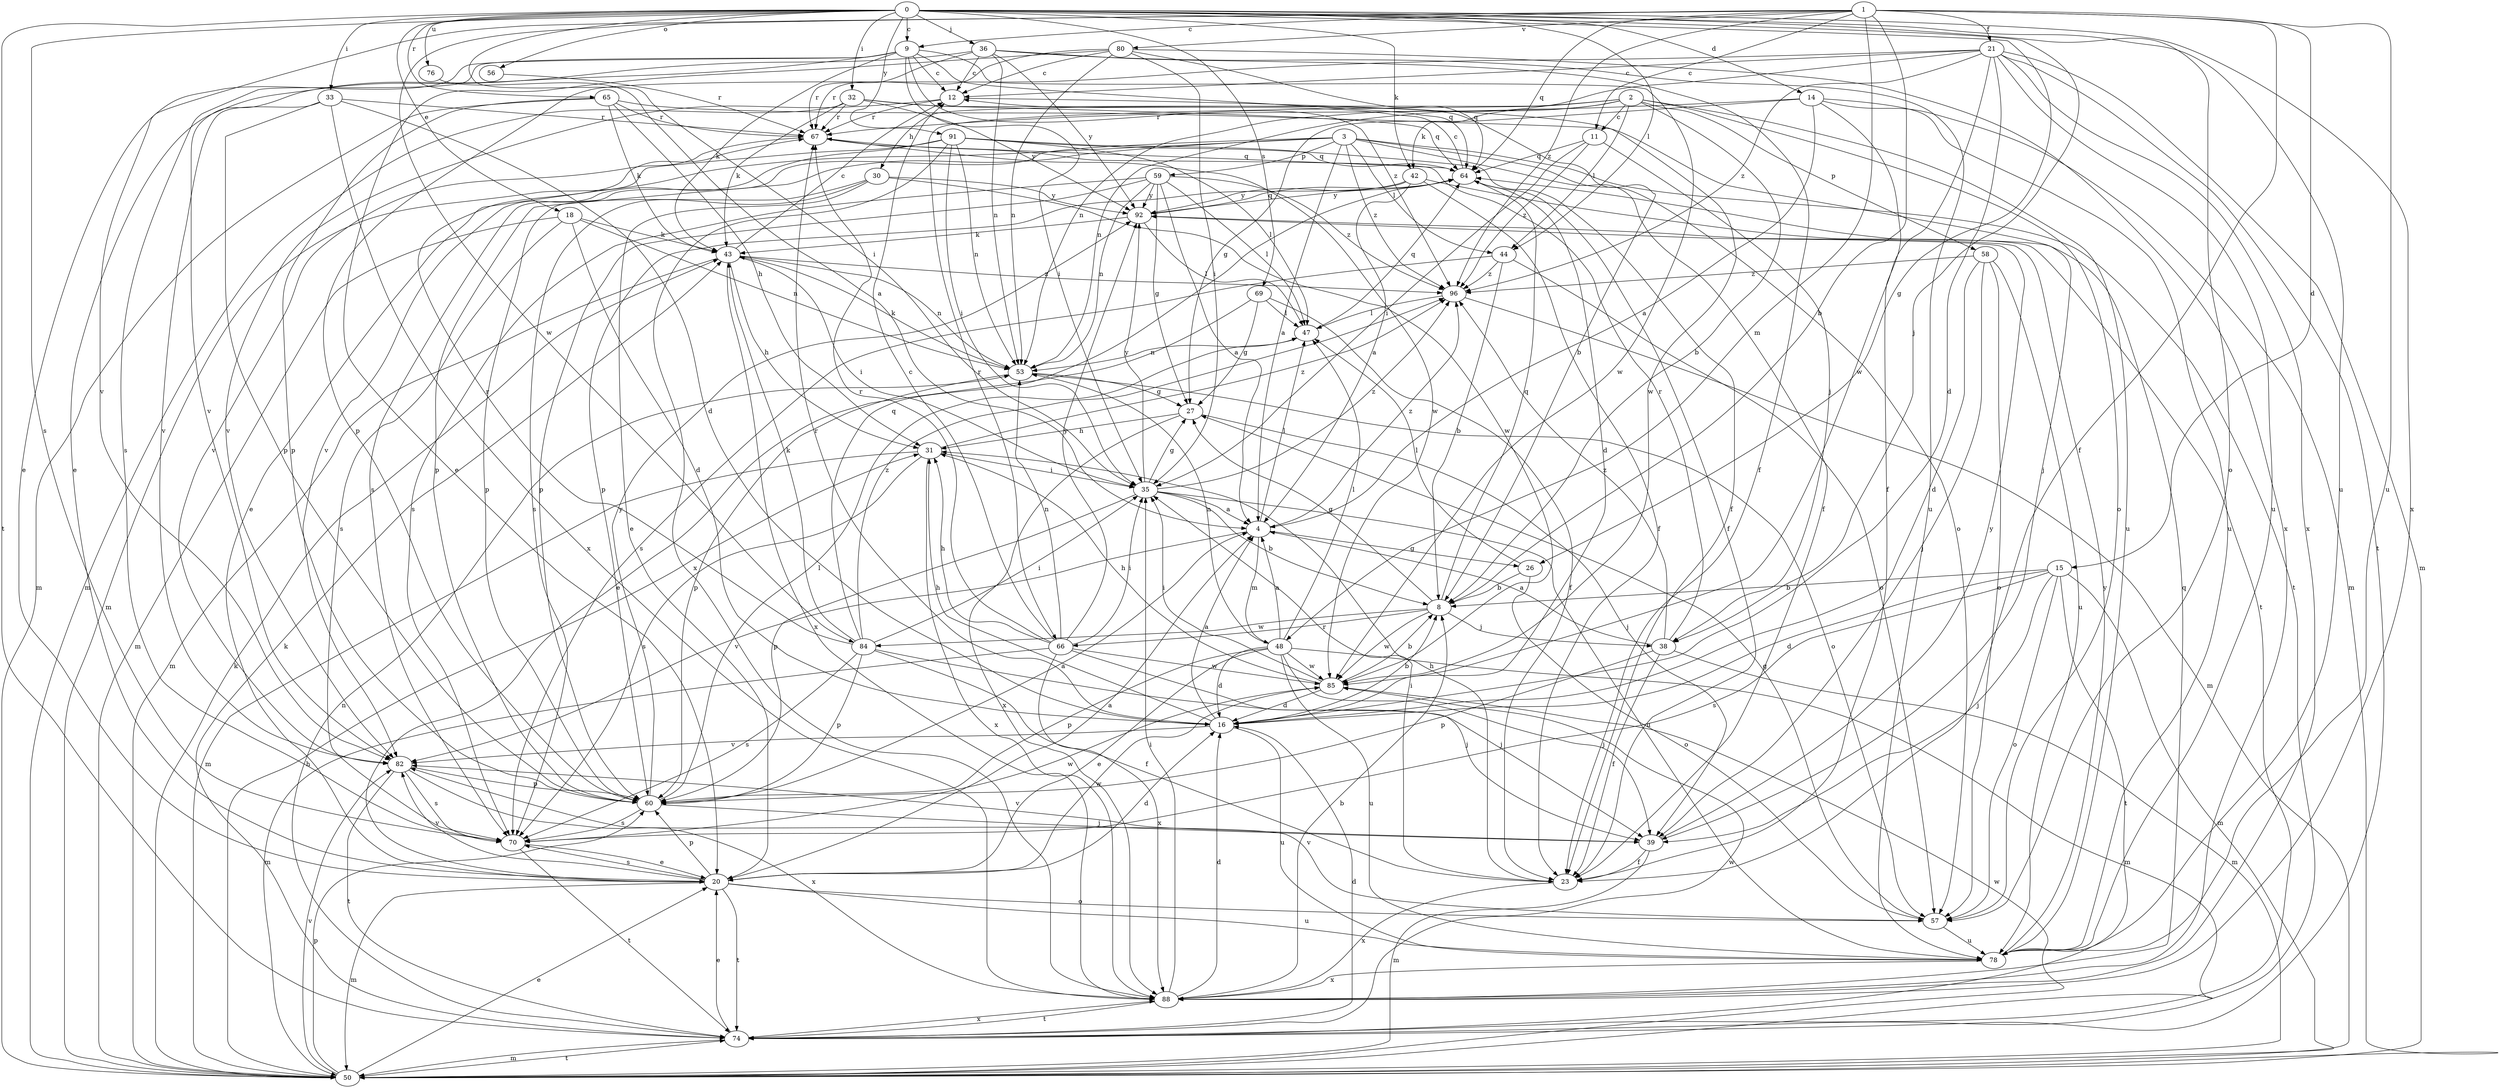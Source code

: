 strict digraph  {
0;
1;
2;
3;
4;
8;
9;
11;
12;
14;
15;
16;
18;
20;
21;
23;
26;
27;
30;
31;
32;
33;
35;
36;
38;
39;
42;
43;
44;
47;
48;
50;
53;
56;
57;
58;
59;
60;
64;
65;
66;
67;
69;
70;
74;
76;
78;
80;
82;
84;
85;
88;
91;
92;
96;
0 -> 9  [label=c];
0 -> 14  [label=d];
0 -> 18  [label=e];
0 -> 26  [label=g];
0 -> 32  [label=i];
0 -> 33  [label=i];
0 -> 35  [label=i];
0 -> 36  [label=j];
0 -> 38  [label=j];
0 -> 42  [label=k];
0 -> 44  [label=l];
0 -> 56  [label=o];
0 -> 57  [label=o];
0 -> 65  [label=r];
0 -> 69  [label=s];
0 -> 70  [label=s];
0 -> 74  [label=t];
0 -> 76  [label=u];
0 -> 78  [label=u];
0 -> 88  [label=x];
0 -> 91  [label=y];
1 -> 8  [label=b];
1 -> 9  [label=c];
1 -> 11  [label=c];
1 -> 15  [label=d];
1 -> 21  [label=f];
1 -> 23  [label=f];
1 -> 48  [label=m];
1 -> 64  [label=q];
1 -> 78  [label=u];
1 -> 80  [label=v];
1 -> 82  [label=v];
1 -> 84  [label=w];
1 -> 96  [label=z];
2 -> 8  [label=b];
2 -> 11  [label=c];
2 -> 30  [label=h];
2 -> 42  [label=k];
2 -> 44  [label=l];
2 -> 53  [label=n];
2 -> 57  [label=o];
2 -> 58  [label=p];
2 -> 66  [label=r];
2 -> 78  [label=u];
3 -> 4  [label=a];
3 -> 20  [label=e];
3 -> 23  [label=f];
3 -> 44  [label=l];
3 -> 57  [label=o];
3 -> 59  [label=p];
3 -> 60  [label=p];
3 -> 70  [label=s];
3 -> 74  [label=t];
3 -> 96  [label=z];
4 -> 26  [label=g];
4 -> 47  [label=l];
4 -> 48  [label=m];
4 -> 82  [label=v];
4 -> 96  [label=z];
8 -> 27  [label=g];
8 -> 38  [label=j];
8 -> 64  [label=q];
8 -> 66  [label=r];
8 -> 84  [label=w];
8 -> 85  [label=w];
9 -> 12  [label=c];
9 -> 20  [label=e];
9 -> 35  [label=i];
9 -> 43  [label=k];
9 -> 64  [label=q];
9 -> 70  [label=s];
9 -> 82  [label=v];
9 -> 85  [label=w];
9 -> 96  [label=z];
11 -> 35  [label=i];
11 -> 38  [label=j];
11 -> 64  [label=q];
11 -> 96  [label=z];
12 -> 67  [label=r];
12 -> 82  [label=v];
12 -> 85  [label=w];
14 -> 4  [label=a];
14 -> 23  [label=f];
14 -> 27  [label=g];
14 -> 50  [label=m];
14 -> 67  [label=r];
14 -> 78  [label=u];
15 -> 8  [label=b];
15 -> 16  [label=d];
15 -> 39  [label=j];
15 -> 50  [label=m];
15 -> 57  [label=o];
15 -> 70  [label=s];
15 -> 74  [label=t];
16 -> 4  [label=a];
16 -> 8  [label=b];
16 -> 31  [label=h];
16 -> 67  [label=r];
16 -> 78  [label=u];
16 -> 82  [label=v];
18 -> 16  [label=d];
18 -> 43  [label=k];
18 -> 50  [label=m];
18 -> 53  [label=n];
18 -> 70  [label=s];
20 -> 4  [label=a];
20 -> 16  [label=d];
20 -> 50  [label=m];
20 -> 57  [label=o];
20 -> 60  [label=p];
20 -> 70  [label=s];
20 -> 74  [label=t];
20 -> 78  [label=u];
20 -> 82  [label=v];
20 -> 85  [label=w];
21 -> 12  [label=c];
21 -> 16  [label=d];
21 -> 50  [label=m];
21 -> 53  [label=n];
21 -> 60  [label=p];
21 -> 74  [label=t];
21 -> 78  [label=u];
21 -> 85  [label=w];
21 -> 88  [label=x];
21 -> 96  [label=z];
23 -> 31  [label=h];
23 -> 35  [label=i];
23 -> 88  [label=x];
26 -> 8  [label=b];
26 -> 47  [label=l];
26 -> 57  [label=o];
27 -> 31  [label=h];
27 -> 39  [label=j];
27 -> 88  [label=x];
30 -> 20  [label=e];
30 -> 60  [label=p];
30 -> 70  [label=s];
30 -> 85  [label=w];
30 -> 92  [label=y];
31 -> 35  [label=i];
31 -> 50  [label=m];
31 -> 70  [label=s];
31 -> 88  [label=x];
31 -> 96  [label=z];
32 -> 8  [label=b];
32 -> 43  [label=k];
32 -> 50  [label=m];
32 -> 64  [label=q];
32 -> 67  [label=r];
32 -> 92  [label=y];
33 -> 16  [label=d];
33 -> 60  [label=p];
33 -> 67  [label=r];
33 -> 82  [label=v];
33 -> 88  [label=x];
35 -> 4  [label=a];
35 -> 8  [label=b];
35 -> 27  [label=g];
35 -> 60  [label=p];
35 -> 78  [label=u];
35 -> 92  [label=y];
35 -> 96  [label=z];
36 -> 12  [label=c];
36 -> 20  [label=e];
36 -> 23  [label=f];
36 -> 53  [label=n];
36 -> 67  [label=r];
36 -> 78  [label=u];
36 -> 92  [label=y];
38 -> 4  [label=a];
38 -> 23  [label=f];
38 -> 50  [label=m];
38 -> 60  [label=p];
38 -> 67  [label=r];
38 -> 96  [label=z];
39 -> 23  [label=f];
39 -> 50  [label=m];
39 -> 82  [label=v];
39 -> 92  [label=y];
42 -> 4  [label=a];
42 -> 23  [label=f];
42 -> 60  [label=p];
42 -> 74  [label=t];
42 -> 92  [label=y];
43 -> 12  [label=c];
43 -> 31  [label=h];
43 -> 35  [label=i];
43 -> 50  [label=m];
43 -> 53  [label=n];
43 -> 88  [label=x];
43 -> 96  [label=z];
44 -> 8  [label=b];
44 -> 57  [label=o];
44 -> 70  [label=s];
44 -> 96  [label=z];
47 -> 53  [label=n];
47 -> 64  [label=q];
48 -> 4  [label=a];
48 -> 16  [label=d];
48 -> 20  [label=e];
48 -> 39  [label=j];
48 -> 47  [label=l];
48 -> 50  [label=m];
48 -> 53  [label=n];
48 -> 60  [label=p];
48 -> 78  [label=u];
48 -> 85  [label=w];
50 -> 20  [label=e];
50 -> 31  [label=h];
50 -> 43  [label=k];
50 -> 60  [label=p];
50 -> 74  [label=t];
50 -> 82  [label=v];
50 -> 85  [label=w];
53 -> 27  [label=g];
53 -> 43  [label=k];
53 -> 57  [label=o];
53 -> 60  [label=p];
56 -> 67  [label=r];
57 -> 27  [label=g];
57 -> 78  [label=u];
57 -> 82  [label=v];
58 -> 16  [label=d];
58 -> 39  [label=j];
58 -> 57  [label=o];
58 -> 78  [label=u];
58 -> 96  [label=z];
59 -> 4  [label=a];
59 -> 27  [label=g];
59 -> 47  [label=l];
59 -> 53  [label=n];
59 -> 60  [label=p];
59 -> 70  [label=s];
59 -> 92  [label=y];
59 -> 96  [label=z];
60 -> 4  [label=a];
60 -> 39  [label=j];
60 -> 47  [label=l];
60 -> 70  [label=s];
60 -> 92  [label=y];
64 -> 12  [label=c];
64 -> 16  [label=d];
64 -> 23  [label=f];
64 -> 92  [label=y];
65 -> 31  [label=h];
65 -> 39  [label=j];
65 -> 43  [label=k];
65 -> 50  [label=m];
65 -> 60  [label=p];
65 -> 67  [label=r];
66 -> 12  [label=c];
66 -> 31  [label=h];
66 -> 35  [label=i];
66 -> 39  [label=j];
66 -> 50  [label=m];
66 -> 53  [label=n];
66 -> 67  [label=r];
66 -> 85  [label=w];
66 -> 88  [label=x];
66 -> 92  [label=y];
67 -> 64  [label=q];
67 -> 82  [label=v];
67 -> 85  [label=w];
69 -> 20  [label=e];
69 -> 23  [label=f];
69 -> 27  [label=g];
69 -> 47  [label=l];
70 -> 20  [label=e];
70 -> 74  [label=t];
70 -> 85  [label=w];
74 -> 16  [label=d];
74 -> 20  [label=e];
74 -> 43  [label=k];
74 -> 50  [label=m];
74 -> 53  [label=n];
74 -> 85  [label=w];
74 -> 88  [label=x];
76 -> 4  [label=a];
78 -> 88  [label=x];
78 -> 92  [label=y];
80 -> 12  [label=c];
80 -> 20  [label=e];
80 -> 35  [label=i];
80 -> 53  [label=n];
80 -> 64  [label=q];
80 -> 67  [label=r];
80 -> 88  [label=x];
82 -> 60  [label=p];
82 -> 70  [label=s];
82 -> 74  [label=t];
82 -> 88  [label=x];
84 -> 23  [label=f];
84 -> 35  [label=i];
84 -> 39  [label=j];
84 -> 43  [label=k];
84 -> 60  [label=p];
84 -> 64  [label=q];
84 -> 67  [label=r];
84 -> 70  [label=s];
84 -> 96  [label=z];
85 -> 8  [label=b];
85 -> 16  [label=d];
85 -> 31  [label=h];
85 -> 35  [label=i];
88 -> 8  [label=b];
88 -> 16  [label=d];
88 -> 35  [label=i];
88 -> 64  [label=q];
88 -> 74  [label=t];
91 -> 23  [label=f];
91 -> 35  [label=i];
91 -> 47  [label=l];
91 -> 50  [label=m];
91 -> 53  [label=n];
91 -> 64  [label=q];
91 -> 82  [label=v];
91 -> 88  [label=x];
92 -> 43  [label=k];
92 -> 47  [label=l];
92 -> 64  [label=q];
96 -> 47  [label=l];
96 -> 50  [label=m];
}
